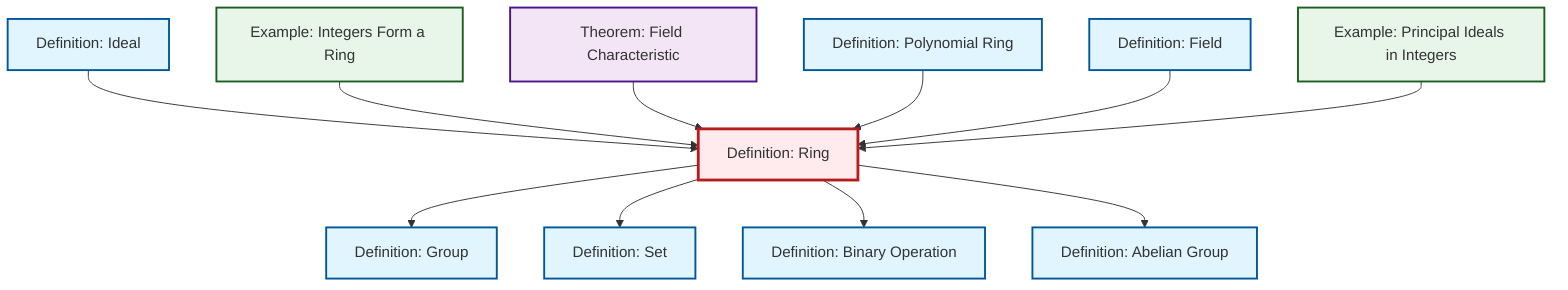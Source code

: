 graph TD
    classDef definition fill:#e1f5fe,stroke:#01579b,stroke-width:2px
    classDef theorem fill:#f3e5f5,stroke:#4a148c,stroke-width:2px
    classDef axiom fill:#fff3e0,stroke:#e65100,stroke-width:2px
    classDef example fill:#e8f5e9,stroke:#1b5e20,stroke-width:2px
    classDef current fill:#ffebee,stroke:#b71c1c,stroke-width:3px
    def-group["Definition: Group"]:::definition
    thm-field-characteristic["Theorem: Field Characteristic"]:::theorem
    def-field["Definition: Field"]:::definition
    def-polynomial-ring["Definition: Polynomial Ring"]:::definition
    ex-integers-ring["Example: Integers Form a Ring"]:::example
    ex-principal-ideal["Example: Principal Ideals in Integers"]:::example
    def-binary-operation["Definition: Binary Operation"]:::definition
    def-ring["Definition: Ring"]:::definition
    def-abelian-group["Definition: Abelian Group"]:::definition
    def-set["Definition: Set"]:::definition
    def-ideal["Definition: Ideal"]:::definition
    def-ring --> def-group
    def-ideal --> def-ring
    ex-integers-ring --> def-ring
    thm-field-characteristic --> def-ring
    def-polynomial-ring --> def-ring
    def-field --> def-ring
    def-ring --> def-set
    def-ring --> def-binary-operation
    ex-principal-ideal --> def-ring
    def-ring --> def-abelian-group
    class def-ring current